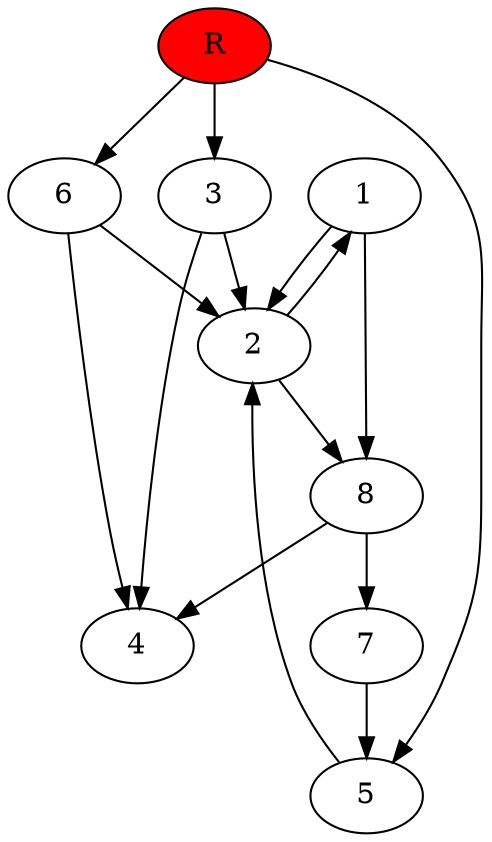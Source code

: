 digraph prb55227 {
	1
	2
	3
	4
	5
	6
	7
	8
	R [fillcolor="#ff0000" style=filled]
	1 -> 2
	1 -> 8
	2 -> 1
	2 -> 8
	3 -> 2
	3 -> 4
	5 -> 2
	6 -> 2
	6 -> 4
	7 -> 5
	8 -> 4
	8 -> 7
	R -> 3
	R -> 5
	R -> 6
}
